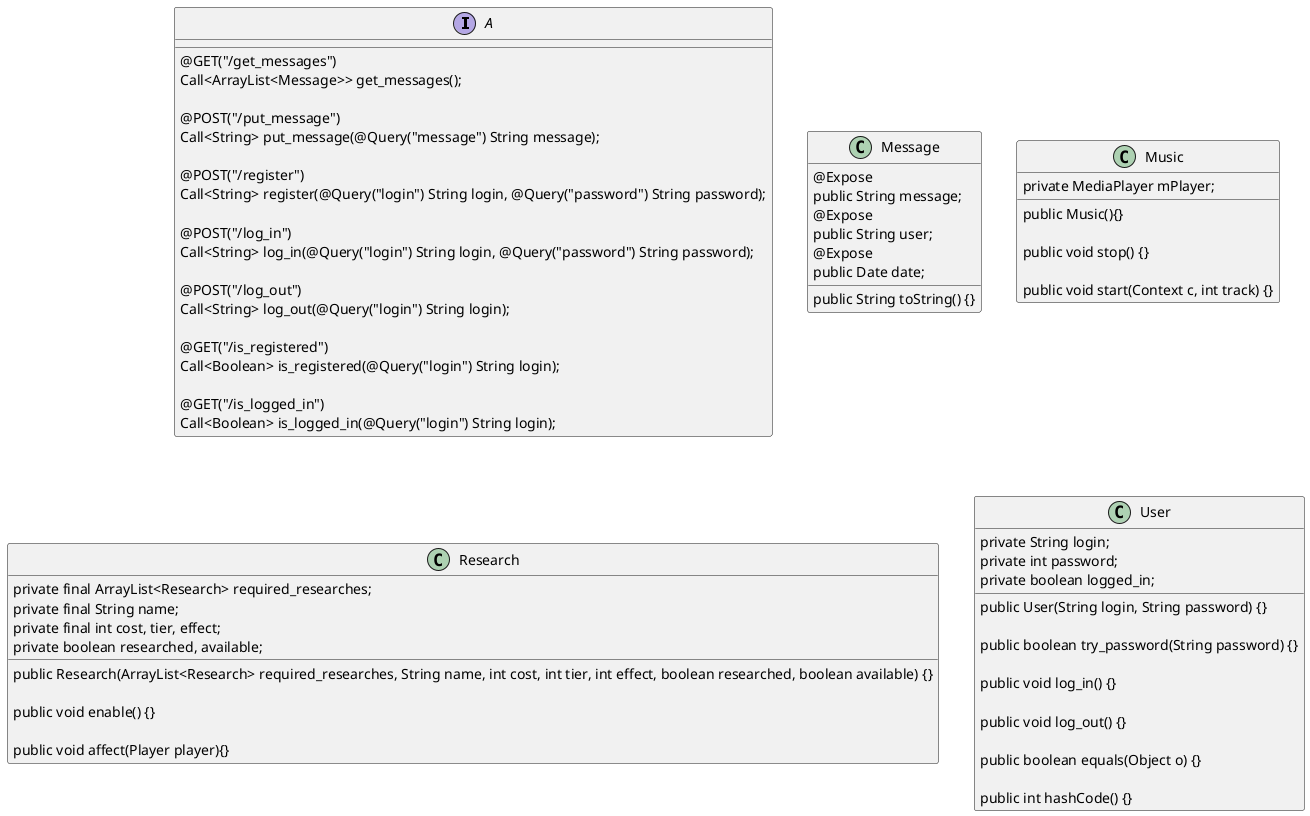 @startuml
'https://plantuml.com/class-diagram
interface A{
    @GET("/get_messages")
    Call<ArrayList<Message>> get_messages();

    @POST("/put_message")
    Call<String> put_message(@Query("message") String message);

    @POST("/register")
    Call<String> register(@Query("login") String login, @Query("password") String password);

    @POST("/log_in")
    Call<String> log_in(@Query("login") String login, @Query("password") String password);

    @POST("/log_out")
    Call<String> log_out(@Query("login") String login);

    @GET("/is_registered")
    Call<Boolean> is_registered(@Query("login") String login);

    @GET("/is_logged_in")
    Call<Boolean> is_logged_in(@Query("login") String login);
}
class Message{
    @Expose
    public String message;
    @Expose
    public String user;
    @Expose
    public Date date;

    public String toString() {}
}

class Music {
    private MediaPlayer mPlayer;

    public Music(){}

    public void stop() {}

    public void start(Context c, int track) {}
}

class Research {
    private final ArrayList<Research> required_researches;
    private final String name;
    private final int cost, tier, effect;
    private boolean researched, available;

    public Research(ArrayList<Research> required_researches, String name, int cost, int tier, int effect, boolean researched, boolean available) {}

    public void enable() {}

    public void affect(Player player){}
}

class User {
    private String login;
    private int password;
    private boolean logged_in;

    public User(String login, String password) {}

    public boolean try_password(String password) {}

    public void log_in() {}

    public void log_out() {}

    public boolean equals(Object o) {}

    public int hashCode() {}
}

@enduml